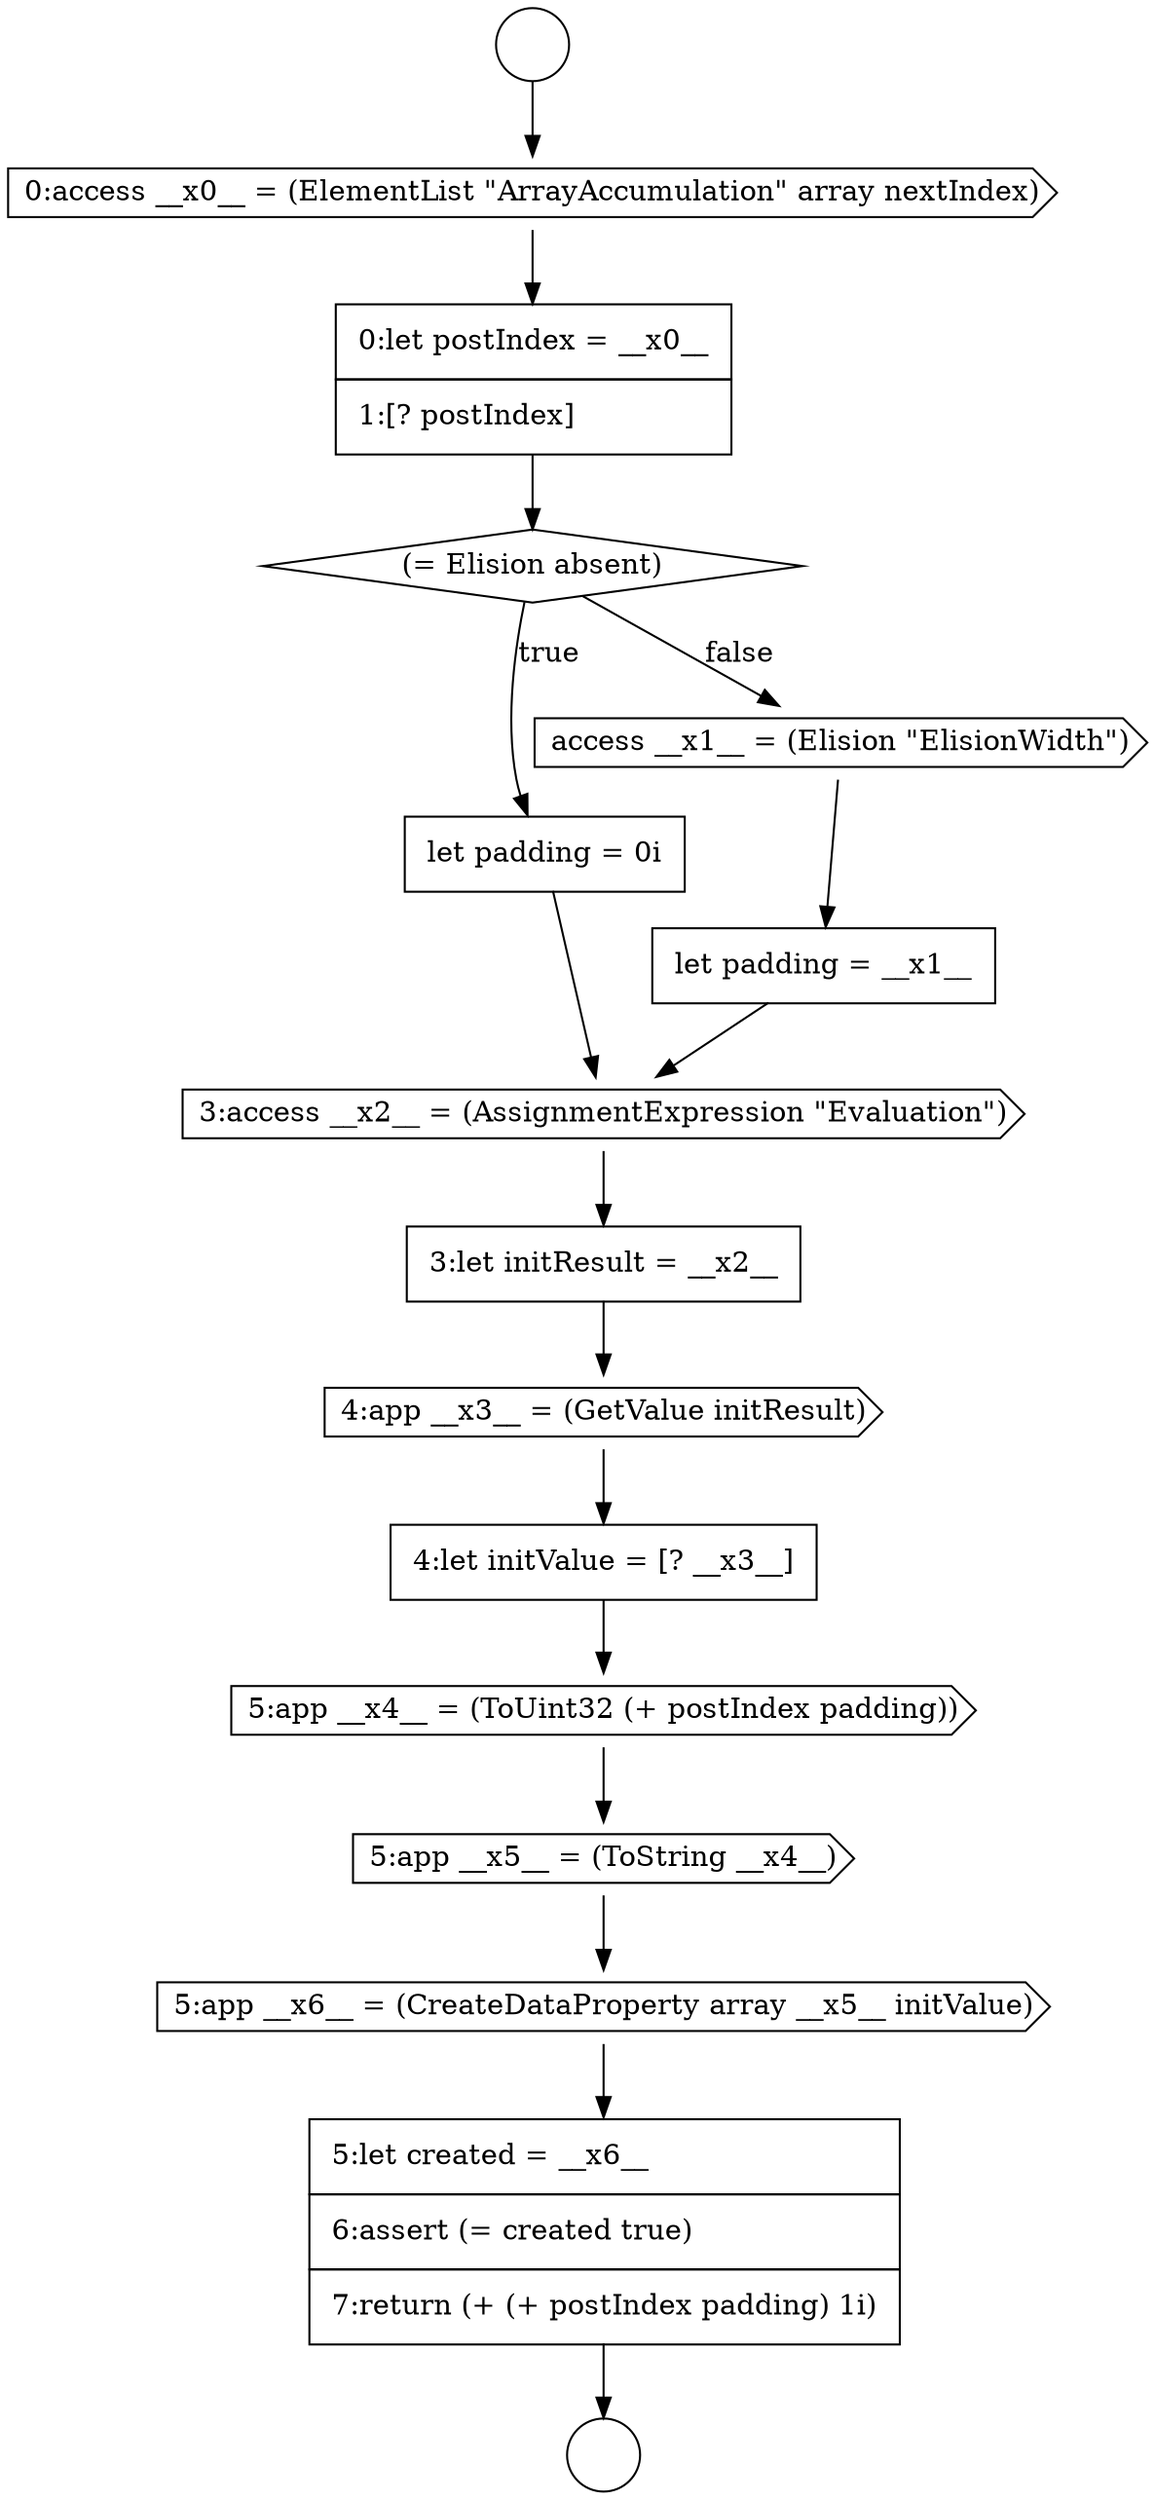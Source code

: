 digraph {
  node3345 [shape=diamond, label=<<font color="black">(= Elision absent)</font>> color="black" fillcolor="white" style=filled]
  node3350 [shape=none, margin=0, label=<<font color="black">
    <table border="0" cellborder="1" cellspacing="0" cellpadding="10">
      <tr><td align="left">3:let initResult = __x2__</td></tr>
    </table>
  </font>> color="black" fillcolor="white" style=filled]
  node3349 [shape=cds, label=<<font color="black">3:access __x2__ = (AssignmentExpression &quot;Evaluation&quot;)</font>> color="black" fillcolor="white" style=filled]
  node3354 [shape=cds, label=<<font color="black">5:app __x5__ = (ToString __x4__)</font>> color="black" fillcolor="white" style=filled]
  node3343 [shape=cds, label=<<font color="black">0:access __x0__ = (ElementList &quot;ArrayAccumulation&quot; array nextIndex)</font>> color="black" fillcolor="white" style=filled]
  node3355 [shape=cds, label=<<font color="black">5:app __x6__ = (CreateDataProperty array __x5__ initValue)</font>> color="black" fillcolor="white" style=filled]
  node3352 [shape=none, margin=0, label=<<font color="black">
    <table border="0" cellborder="1" cellspacing="0" cellpadding="10">
      <tr><td align="left">4:let initValue = [? __x3__]</td></tr>
    </table>
  </font>> color="black" fillcolor="white" style=filled]
  node3348 [shape=none, margin=0, label=<<font color="black">
    <table border="0" cellborder="1" cellspacing="0" cellpadding="10">
      <tr><td align="left">let padding = __x1__</td></tr>
    </table>
  </font>> color="black" fillcolor="white" style=filled]
  node3344 [shape=none, margin=0, label=<<font color="black">
    <table border="0" cellborder="1" cellspacing="0" cellpadding="10">
      <tr><td align="left">0:let postIndex = __x0__</td></tr>
      <tr><td align="left">1:[? postIndex]</td></tr>
    </table>
  </font>> color="black" fillcolor="white" style=filled]
  node3356 [shape=none, margin=0, label=<<font color="black">
    <table border="0" cellborder="1" cellspacing="0" cellpadding="10">
      <tr><td align="left">5:let created = __x6__</td></tr>
      <tr><td align="left">6:assert (= created true)</td></tr>
      <tr><td align="left">7:return (+ (+ postIndex padding) 1i)</td></tr>
    </table>
  </font>> color="black" fillcolor="white" style=filled]
  node3346 [shape=none, margin=0, label=<<font color="black">
    <table border="0" cellborder="1" cellspacing="0" cellpadding="10">
      <tr><td align="left">let padding = 0i</td></tr>
    </table>
  </font>> color="black" fillcolor="white" style=filled]
  node3351 [shape=cds, label=<<font color="black">4:app __x3__ = (GetValue initResult)</font>> color="black" fillcolor="white" style=filled]
  node3347 [shape=cds, label=<<font color="black">access __x1__ = (Elision &quot;ElisionWidth&quot;)</font>> color="black" fillcolor="white" style=filled]
  node3341 [shape=circle label=" " color="black" fillcolor="white" style=filled]
  node3342 [shape=circle label=" " color="black" fillcolor="white" style=filled]
  node3353 [shape=cds, label=<<font color="black">5:app __x4__ = (ToUint32 (+ postIndex padding))</font>> color="black" fillcolor="white" style=filled]
  node3355 -> node3356 [ color="black"]
  node3353 -> node3354 [ color="black"]
  node3349 -> node3350 [ color="black"]
  node3350 -> node3351 [ color="black"]
  node3348 -> node3349 [ color="black"]
  node3351 -> node3352 [ color="black"]
  node3346 -> node3349 [ color="black"]
  node3352 -> node3353 [ color="black"]
  node3354 -> node3355 [ color="black"]
  node3347 -> node3348 [ color="black"]
  node3343 -> node3344 [ color="black"]
  node3341 -> node3343 [ color="black"]
  node3356 -> node3342 [ color="black"]
  node3345 -> node3346 [label=<<font color="black">true</font>> color="black"]
  node3345 -> node3347 [label=<<font color="black">false</font>> color="black"]
  node3344 -> node3345 [ color="black"]
}
